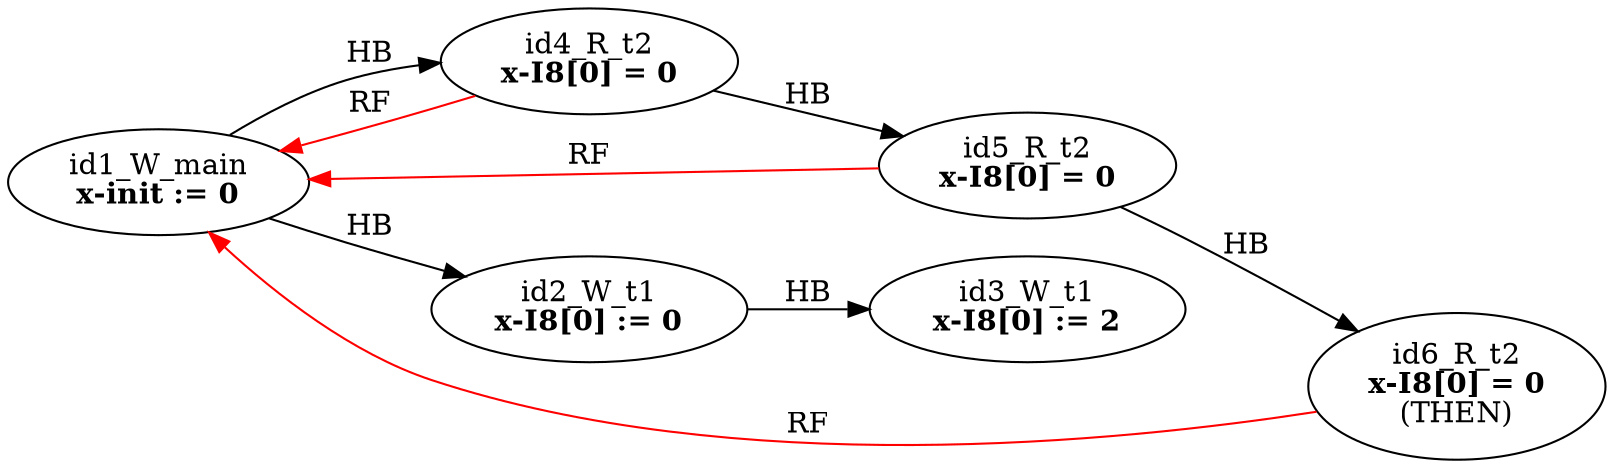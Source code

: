 digraph memory_model {
rankdir=LR;
splines=true; esep=0.5;
id2_W_t1 -> id3_W_t1 [label = "HB", color="black"];
id4_R_t2 -> id5_R_t2 [label = "HB", color="black"];
id1_W_main -> id2_W_t1 [label = "HB", color="black"];
id1_W_main -> id4_R_t2 [label = "HB", color="black"];
id5_R_t2 -> id6_R_t2 [label = "HB", color="black"];
id4_R_t2 -> id1_W_main [label = "RF", color="red"];
id5_R_t2 -> id1_W_main [label = "RF", color="red"];
id6_R_t2 -> id1_W_main [label = "RF", color="red"];
id1_W_main [label=<id1_W_main<br/><B>x-init := 0</B>>, pos="2.5,6!"]
id2_W_t1 [label=<id2_W_t1<br/><B>x-I8[0] := 0</B>>, pos="0,4!"]
id3_W_t1 [label=<id3_W_t1<br/><B>x-I8[0] := 2</B>>, pos="0,2!"]
id4_R_t2 [label=<id4_R_t2<br/><B>x-I8[0] = 0</B>>, pos="5,4!"]
id5_R_t2 [label=<id5_R_t2<br/><B>x-I8[0] = 0</B>>, pos="5,2!"]
id6_R_t2 [label=<id6_R_t2<br/><B>x-I8[0] = 0</B><br/>(THEN)>, pos="5,0!"]
}